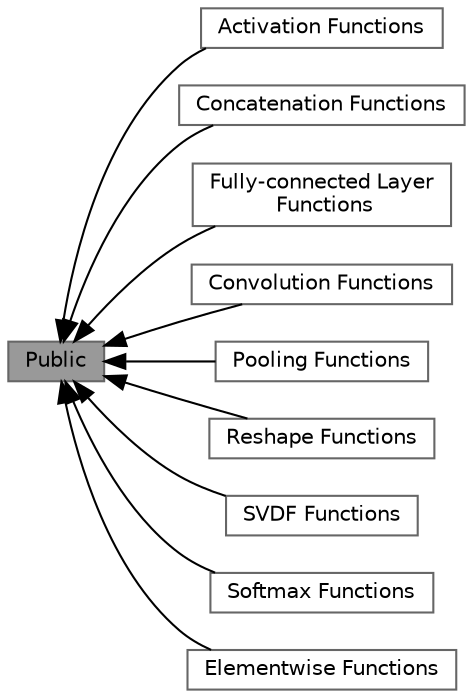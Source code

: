 digraph "Public"
{
 // LATEX_PDF_SIZE
  bgcolor="transparent";
  edge [fontname=Helvetica,fontsize=10,labelfontname=Helvetica,labelfontsize=10];
  node [fontname=Helvetica,fontsize=10,shape=box,height=0.2,width=0.4];
  rankdir=LR;
  Node2 [id="Node000002",label="Activation Functions",height=0.2,width=0.4,color="grey40", fillcolor="white", style="filled",URL="$group___acti.html",tooltip=" "];
  Node4 [id="Node000004",label="Concatenation Functions",height=0.2,width=0.4,color="grey40", fillcolor="white", style="filled",URL="$group___concatenation.html",tooltip=" "];
  Node6 [id="Node000006",label="Fully-connected Layer\l Functions",height=0.2,width=0.4,color="grey40", fillcolor="white", style="filled",URL="$group___f_c.html",tooltip=" "];
  Node5 [id="Node000005",label="Convolution Functions",height=0.2,width=0.4,color="grey40", fillcolor="white", style="filled",URL="$group___n_n_conv.html",tooltip=" "];
  Node7 [id="Node000007",label="Pooling Functions",height=0.2,width=0.4,color="grey40", fillcolor="white", style="filled",URL="$group___pooling.html",tooltip=" "];
  Node1 [id="Node000001",label="Public",height=0.2,width=0.4,color="gray40", fillcolor="grey60", style="filled", fontcolor="black",tooltip=" "];
  Node8 [id="Node000008",label="Reshape Functions",height=0.2,width=0.4,color="grey40", fillcolor="white", style="filled",URL="$group___reshape.html",tooltip=" "];
  Node10 [id="Node000010",label="SVDF Functions",height=0.2,width=0.4,color="grey40", fillcolor="white", style="filled",URL="$group___s_v_d_f.html",tooltip=" "];
  Node9 [id="Node000009",label="Softmax Functions",height=0.2,width=0.4,color="grey40", fillcolor="white", style="filled",URL="$group___softmax.html",tooltip=" "];
  Node3 [id="Node000003",label="Elementwise Functions",height=0.2,width=0.4,color="grey40", fillcolor="white", style="filled",URL="$group__group_elementwise.html",tooltip="Q7 opt fully-connected layer function."];
  Node1->Node2 [shape=plaintext, dir="back", style="solid"];
  Node1->Node3 [shape=plaintext, dir="back", style="solid"];
  Node1->Node4 [shape=plaintext, dir="back", style="solid"];
  Node1->Node5 [shape=plaintext, dir="back", style="solid"];
  Node1->Node6 [shape=plaintext, dir="back", style="solid"];
  Node1->Node7 [shape=plaintext, dir="back", style="solid"];
  Node1->Node8 [shape=plaintext, dir="back", style="solid"];
  Node1->Node9 [shape=plaintext, dir="back", style="solid"];
  Node1->Node10 [shape=plaintext, dir="back", style="solid"];
}
